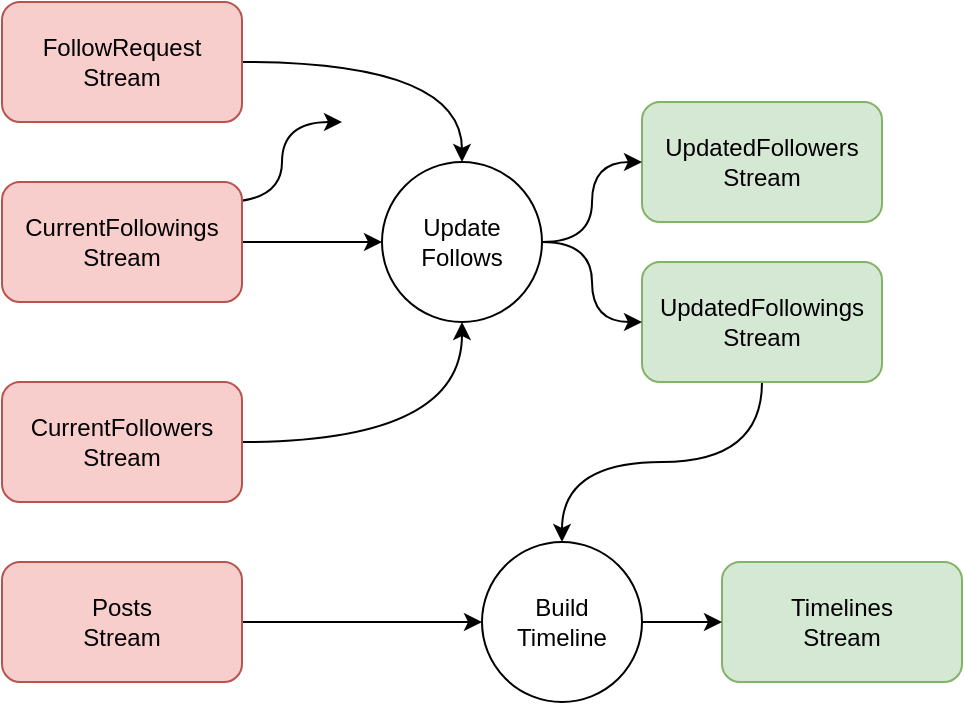 <mxfile version="14.6.11" type="device"><diagram id="JLejQ_-pHV9k79WDn4vu" name="Page-1"><mxGraphModel dx="1038" dy="536" grid="1" gridSize="10" guides="1" tooltips="1" connect="1" arrows="1" fold="1" page="1" pageScale="1" pageWidth="827" pageHeight="1169" math="0" shadow="0"><root><mxCell id="0"/><mxCell id="1" parent="0"/><mxCell id="Sl7s-AR7URShg2lnCUr_-16" style="edgeStyle=orthogonalEdgeStyle;rounded=0;orthogonalLoop=1;jettySize=auto;html=1;" edge="1" parent="1" target="Sl7s-AR7URShg2lnCUr_-2"><mxGeometry relative="1" as="geometry"><mxPoint x="95" y="50" as="sourcePoint"/></mxGeometry></mxCell><mxCell id="Sl7s-AR7URShg2lnCUr_-19" style="edgeStyle=orthogonalEdgeStyle;rounded=0;orthogonalLoop=1;jettySize=auto;html=1;curved=1;" edge="1" parent="1" target="Sl7s-AR7URShg2lnCUr_-3"><mxGeometry relative="1" as="geometry"><mxPoint x="230" y="150" as="sourcePoint"/></mxGeometry></mxCell><mxCell id="Sl7s-AR7URShg2lnCUr_-20" style="edgeStyle=orthogonalEdgeStyle;rounded=0;orthogonalLoop=1;jettySize=auto;html=1;entryX=0;entryY=0.5;entryDx=0;entryDy=0;curved=1;" edge="1" parent="1" target="Sl7s-AR7URShg2lnCUr_-4"><mxGeometry relative="1" as="geometry"><mxPoint x="230" y="150" as="sourcePoint"/></mxGeometry></mxCell><mxCell id="Sl7s-AR7URShg2lnCUr_-29" style="edgeStyle=orthogonalEdgeStyle;rounded=0;orthogonalLoop=1;jettySize=auto;html=1;curved=1;" edge="1" parent="1" target="Sl7s-AR7URShg2lnCUr_-3"><mxGeometry relative="1" as="geometry"><mxPoint x="230" y="150" as="sourcePoint"/><mxPoint x="290" y="110" as="targetPoint"/><Array as="points"><mxPoint x="260" y="150"/><mxPoint x="260" y="110"/></Array></mxGeometry></mxCell><mxCell id="Sl7s-AR7URShg2lnCUr_-84" style="edgeStyle=orthogonalEdgeStyle;curved=1;rounded=0;orthogonalLoop=1;jettySize=auto;html=1;" edge="1" parent="1" source="Sl7s-AR7URShg2lnCUr_-75" target="Sl7s-AR7URShg2lnCUr_-83"><mxGeometry relative="1" as="geometry"/></mxCell><mxCell id="Sl7s-AR7URShg2lnCUr_-75" value="&lt;div&gt;FollowRequest&lt;/div&gt;&lt;div&gt;Stream&lt;br&gt;&lt;/div&gt;" style="rounded=1;whiteSpace=wrap;html=1;fillColor=#f8cecc;strokeColor=#b85450;" vertex="1" parent="1"><mxGeometry x="120" y="50" width="120" height="60" as="geometry"/></mxCell><mxCell id="Sl7s-AR7URShg2lnCUr_-85" style="edgeStyle=orthogonalEdgeStyle;curved=1;rounded=0;orthogonalLoop=1;jettySize=auto;html=1;" edge="1" parent="1" source="Sl7s-AR7URShg2lnCUr_-76" target="Sl7s-AR7URShg2lnCUr_-83"><mxGeometry relative="1" as="geometry"/></mxCell><mxCell id="Sl7s-AR7URShg2lnCUr_-76" value="&lt;div&gt;CurrentFollowings&lt;/div&gt;&lt;div&gt;Stream&lt;br&gt;&lt;/div&gt;" style="rounded=1;whiteSpace=wrap;html=1;fillColor=#f8cecc;strokeColor=#b85450;" vertex="1" parent="1"><mxGeometry x="120" y="140" width="120" height="60" as="geometry"/></mxCell><mxCell id="Sl7s-AR7URShg2lnCUr_-86" style="edgeStyle=orthogonalEdgeStyle;curved=1;rounded=0;orthogonalLoop=1;jettySize=auto;html=1;" edge="1" parent="1" source="Sl7s-AR7URShg2lnCUr_-78" target="Sl7s-AR7URShg2lnCUr_-83"><mxGeometry relative="1" as="geometry"/></mxCell><mxCell id="Sl7s-AR7URShg2lnCUr_-78" value="&lt;div&gt;CurrentFollowers&lt;/div&gt;&lt;div&gt;Stream&lt;br&gt;&lt;/div&gt;" style="rounded=1;whiteSpace=wrap;html=1;fillColor=#f8cecc;strokeColor=#b85450;" vertex="1" parent="1"><mxGeometry x="120" y="240" width="120" height="60" as="geometry"/></mxCell><mxCell id="Sl7s-AR7URShg2lnCUr_-90" style="edgeStyle=orthogonalEdgeStyle;curved=1;rounded=0;orthogonalLoop=1;jettySize=auto;html=1;" edge="1" parent="1" source="Sl7s-AR7URShg2lnCUr_-79" target="Sl7s-AR7URShg2lnCUr_-87"><mxGeometry relative="1" as="geometry"/></mxCell><mxCell id="Sl7s-AR7URShg2lnCUr_-79" value="&lt;div&gt;Posts&lt;/div&gt;&lt;div&gt;Stream&lt;br&gt;&lt;/div&gt;" style="rounded=1;whiteSpace=wrap;html=1;fillColor=#f8cecc;strokeColor=#b85450;" vertex="1" parent="1"><mxGeometry x="120" y="330" width="120" height="60" as="geometry"/></mxCell><mxCell id="Sl7s-AR7URShg2lnCUr_-91" style="edgeStyle=orthogonalEdgeStyle;curved=1;rounded=0;orthogonalLoop=1;jettySize=auto;html=1;" edge="1" parent="1" source="Sl7s-AR7URShg2lnCUr_-80" target="Sl7s-AR7URShg2lnCUr_-87"><mxGeometry relative="1" as="geometry"/></mxCell><mxCell id="Sl7s-AR7URShg2lnCUr_-80" value="&lt;div&gt;UpdatedFollowings&lt;/div&gt;&lt;div&gt;Stream&lt;br&gt;&lt;/div&gt;" style="rounded=1;whiteSpace=wrap;html=1;fillColor=#d5e8d4;strokeColor=#82b366;" vertex="1" parent="1"><mxGeometry x="440" y="180" width="120" height="60" as="geometry"/></mxCell><mxCell id="Sl7s-AR7URShg2lnCUr_-81" value="&lt;div&gt;UpdatedFollowers&lt;/div&gt;&lt;div&gt;Stream&lt;br&gt;&lt;/div&gt;" style="rounded=1;whiteSpace=wrap;html=1;fillColor=#d5e8d4;strokeColor=#82b366;" vertex="1" parent="1"><mxGeometry x="440" y="100" width="120" height="60" as="geometry"/></mxCell><mxCell id="Sl7s-AR7URShg2lnCUr_-82" value="&lt;div&gt;Timelines&lt;/div&gt;&lt;div&gt;Stream&lt;/div&gt;" style="rounded=1;whiteSpace=wrap;html=1;fillColor=#d5e8d4;strokeColor=#82b366;" vertex="1" parent="1"><mxGeometry x="480" y="330" width="120" height="60" as="geometry"/></mxCell><mxCell id="Sl7s-AR7URShg2lnCUr_-88" style="edgeStyle=orthogonalEdgeStyle;curved=1;rounded=0;orthogonalLoop=1;jettySize=auto;html=1;" edge="1" parent="1" source="Sl7s-AR7URShg2lnCUr_-83" target="Sl7s-AR7URShg2lnCUr_-80"><mxGeometry relative="1" as="geometry"/></mxCell><mxCell id="Sl7s-AR7URShg2lnCUr_-89" style="edgeStyle=orthogonalEdgeStyle;curved=1;rounded=0;orthogonalLoop=1;jettySize=auto;html=1;" edge="1" parent="1" source="Sl7s-AR7URShg2lnCUr_-83" target="Sl7s-AR7URShg2lnCUr_-81"><mxGeometry relative="1" as="geometry"/></mxCell><mxCell id="Sl7s-AR7URShg2lnCUr_-83" value="&lt;div&gt;Update&lt;/div&gt;&lt;div&gt;Follows&lt;br&gt;&lt;/div&gt;" style="ellipse;whiteSpace=wrap;html=1;aspect=fixed;" vertex="1" parent="1"><mxGeometry x="310" y="130" width="80" height="80" as="geometry"/></mxCell><mxCell id="Sl7s-AR7URShg2lnCUr_-92" style="edgeStyle=orthogonalEdgeStyle;curved=1;rounded=0;orthogonalLoop=1;jettySize=auto;html=1;" edge="1" parent="1" source="Sl7s-AR7URShg2lnCUr_-87" target="Sl7s-AR7URShg2lnCUr_-82"><mxGeometry relative="1" as="geometry"/></mxCell><mxCell id="Sl7s-AR7URShg2lnCUr_-87" value="&lt;div&gt;Build&lt;/div&gt;&lt;div&gt;Timeline&lt;br&gt;&lt;/div&gt;" style="ellipse;whiteSpace=wrap;html=1;aspect=fixed;" vertex="1" parent="1"><mxGeometry x="360" y="320" width="80" height="80" as="geometry"/></mxCell></root></mxGraphModel></diagram></mxfile>